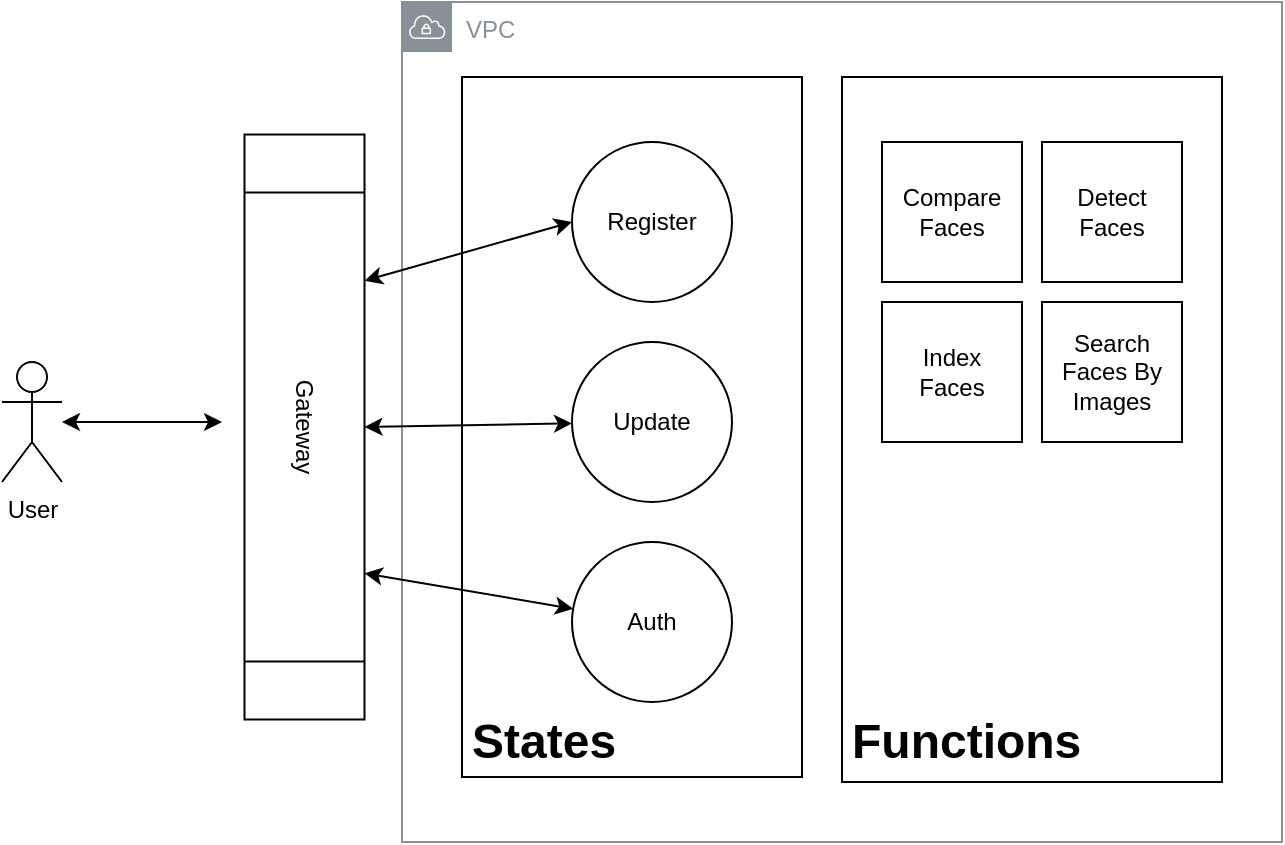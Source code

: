 <mxfile>
    <diagram id="-eTL4wJrpWwTt0X0JzK5" name="Architecture">
        <mxGraphModel dx="755" dy="589" grid="1" gridSize="10" guides="1" tooltips="1" connect="1" arrows="1" fold="1" page="1" pageScale="1" pageWidth="850" pageHeight="1100" math="0" shadow="0">
            <root>
                <mxCell id="0"/>
                <mxCell id="1" parent="0"/>
                <mxCell id="x82uqiKYr1NIxkA0sxYo-19" value="VPC" style="outlineConnect=0;gradientColor=none;html=1;whiteSpace=wrap;fontSize=12;fontStyle=0;shape=mxgraph.aws4.group;grIcon=mxgraph.aws4.group_vpc;strokeColor=#879196;fillColor=none;verticalAlign=top;align=left;spacingLeft=30;fontColor=#879196;dashed=0;" parent="1" vertex="1">
                    <mxGeometry x="300" y="90" width="440" height="420" as="geometry"/>
                </mxCell>
                <mxCell id="x82uqiKYr1NIxkA0sxYo-11" value="" style="rounded=0;whiteSpace=wrap;html=1;" parent="1" vertex="1">
                    <mxGeometry x="330" y="127.5" width="170" height="350" as="geometry"/>
                </mxCell>
                <mxCell id="x82uqiKYr1NIxkA0sxYo-1" value="User" style="shape=umlActor;verticalLabelPosition=bottom;verticalAlign=top;html=1;outlineConnect=0;" parent="1" vertex="1">
                    <mxGeometry x="100" y="270" width="30" height="60" as="geometry"/>
                </mxCell>
                <mxCell id="x82uqiKYr1NIxkA0sxYo-2" value="Gateway" style="shape=process;whiteSpace=wrap;html=1;backgroundOutline=1;rotation=90;fontStyle=0" parent="1" vertex="1">
                    <mxGeometry x="105" y="272.5" width="292.5" height="60" as="geometry"/>
                </mxCell>
                <mxCell id="x82uqiKYr1NIxkA0sxYo-5" value="" style="endArrow=classic;startArrow=classic;html=1;exitX=0.25;exitY=0;exitDx=0;exitDy=0;entryX=0;entryY=0.5;entryDx=0;entryDy=0;" parent="1" source="x82uqiKYr1NIxkA0sxYo-2" target="x82uqiKYr1NIxkA0sxYo-6" edge="1">
                    <mxGeometry width="50" height="50" relative="1" as="geometry">
                        <mxPoint x="400" y="410" as="sourcePoint"/>
                        <mxPoint x="390" y="210" as="targetPoint"/>
                    </mxGeometry>
                </mxCell>
                <mxCell id="x82uqiKYr1NIxkA0sxYo-6" value="Register" style="ellipse;whiteSpace=wrap;html=1;aspect=fixed;" parent="1" vertex="1">
                    <mxGeometry x="385" y="160" width="80" height="80" as="geometry"/>
                </mxCell>
                <mxCell id="x82uqiKYr1NIxkA0sxYo-7" value="Update" style="ellipse;whiteSpace=wrap;html=1;aspect=fixed;" parent="1" vertex="1">
                    <mxGeometry x="385" y="260" width="80" height="80" as="geometry"/>
                </mxCell>
                <mxCell id="x82uqiKYr1NIxkA0sxYo-8" value="Auth" style="ellipse;whiteSpace=wrap;html=1;aspect=fixed;" parent="1" vertex="1">
                    <mxGeometry x="385" y="360" width="80" height="80" as="geometry"/>
                </mxCell>
                <mxCell id="x82uqiKYr1NIxkA0sxYo-9" value="" style="endArrow=classic;startArrow=classic;html=1;exitX=0.5;exitY=0;exitDx=0;exitDy=0;" parent="1" source="x82uqiKYr1NIxkA0sxYo-2" target="x82uqiKYr1NIxkA0sxYo-7" edge="1">
                    <mxGeometry width="50" height="50" relative="1" as="geometry">
                        <mxPoint x="400" y="410" as="sourcePoint"/>
                        <mxPoint x="450" y="360" as="targetPoint"/>
                    </mxGeometry>
                </mxCell>
                <mxCell id="x82uqiKYr1NIxkA0sxYo-10" value="" style="endArrow=classic;startArrow=classic;html=1;exitX=0.75;exitY=0;exitDx=0;exitDy=0;" parent="1" source="x82uqiKYr1NIxkA0sxYo-2" target="x82uqiKYr1NIxkA0sxYo-8" edge="1">
                    <mxGeometry width="50" height="50" relative="1" as="geometry">
                        <mxPoint x="400" y="410" as="sourcePoint"/>
                        <mxPoint x="450" y="360" as="targetPoint"/>
                    </mxGeometry>
                </mxCell>
                <mxCell id="x82uqiKYr1NIxkA0sxYo-12" value="&lt;h1&gt;States&lt;/h1&gt;" style="text;html=1;strokeColor=none;fillColor=none;spacing=5;spacingTop=-20;whiteSpace=wrap;overflow=hidden;rounded=0;fontStyle=1" parent="1" vertex="1">
                    <mxGeometry x="330" y="440" width="100" height="40" as="geometry"/>
                </mxCell>
                <mxCell id="x82uqiKYr1NIxkA0sxYo-13" value="" style="endArrow=classic;startArrow=classic;html=1;" parent="1" source="x82uqiKYr1NIxkA0sxYo-1" edge="1">
                    <mxGeometry width="50" height="50" relative="1" as="geometry">
                        <mxPoint x="400" y="410" as="sourcePoint"/>
                        <mxPoint x="210" y="300" as="targetPoint"/>
                    </mxGeometry>
                </mxCell>
                <mxCell id="x82uqiKYr1NIxkA0sxYo-14" value="" style="rounded=0;whiteSpace=wrap;html=1;" parent="1" vertex="1">
                    <mxGeometry x="520" y="127.5" width="190" height="352.5" as="geometry"/>
                </mxCell>
                <mxCell id="x82uqiKYr1NIxkA0sxYo-15" value="Compare&lt;br&gt;Faces" style="whiteSpace=wrap;html=1;aspect=fixed;" parent="1" vertex="1">
                    <mxGeometry x="540" y="160" width="70" height="70" as="geometry"/>
                </mxCell>
                <mxCell id="x82uqiKYr1NIxkA0sxYo-16" value="Detect&lt;br&gt;Faces" style="whiteSpace=wrap;html=1;aspect=fixed;" parent="1" vertex="1">
                    <mxGeometry x="620" y="160" width="70" height="70" as="geometry"/>
                </mxCell>
                <mxCell id="x82uqiKYr1NIxkA0sxYo-17" value="Index&lt;br&gt;Faces" style="whiteSpace=wrap;html=1;aspect=fixed;" parent="1" vertex="1">
                    <mxGeometry x="540" y="240" width="70" height="70" as="geometry"/>
                </mxCell>
                <mxCell id="x82uqiKYr1NIxkA0sxYo-18" value="Search&lt;br&gt;Faces By&lt;br&gt;Images" style="whiteSpace=wrap;html=1;aspect=fixed;" parent="1" vertex="1">
                    <mxGeometry x="620" y="240" width="70" height="70" as="geometry"/>
                </mxCell>
                <mxCell id="x82uqiKYr1NIxkA0sxYo-20" value="&lt;h1&gt;Functions&lt;/h1&gt;" style="text;html=1;strokeColor=none;fillColor=none;spacing=5;spacingTop=-20;whiteSpace=wrap;overflow=hidden;rounded=0;fontStyle=1" parent="1" vertex="1">
                    <mxGeometry x="520" y="440" width="140" height="40" as="geometry"/>
                </mxCell>
            </root>
        </mxGraphModel>
    </diagram>
</mxfile>